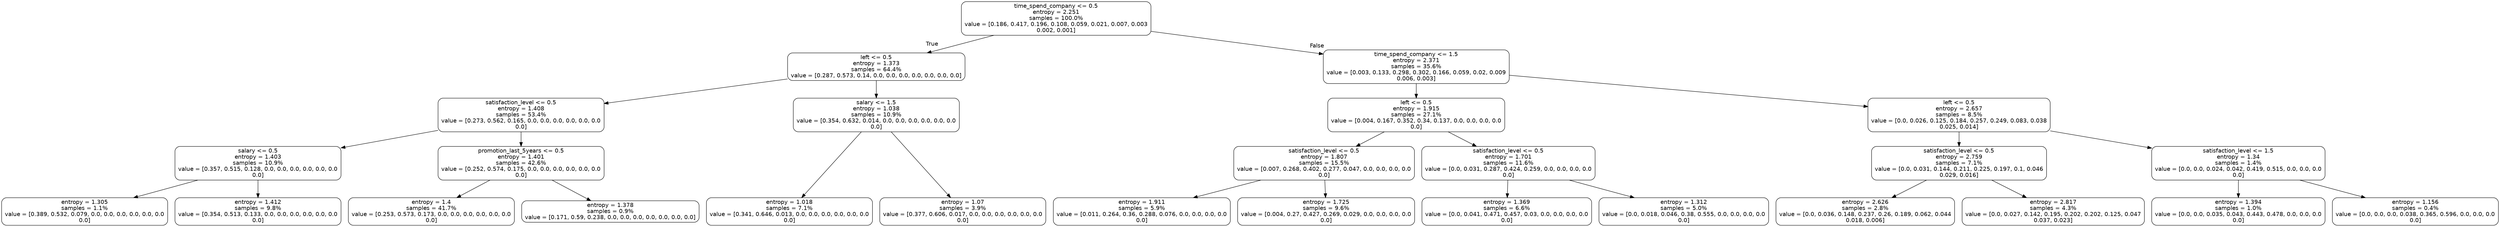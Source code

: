 digraph Tree {
node [shape=box, style="rounded", color="black", fontname=helvetica] ;
graph [ranksep=equally, splines=polyline] ;
edge [fontname=helvetica] ;
0 [label="time_spend_company <= 0.5\nentropy = 2.251\nsamples = 100.0%\nvalue = [0.186, 0.417, 0.196, 0.108, 0.059, 0.021, 0.007, 0.003\n0.002, 0.001]"] ;
1 [label="left <= 0.5\nentropy = 1.373\nsamples = 64.4%\nvalue = [0.287, 0.573, 0.14, 0.0, 0.0, 0.0, 0.0, 0.0, 0.0, 0.0]"] ;
0 -> 1 [labeldistance=2.5, labelangle=45, headlabel="True"] ;
2 [label="satisfaction_level <= 0.5\nentropy = 1.408\nsamples = 53.4%\nvalue = [0.273, 0.562, 0.165, 0.0, 0.0, 0.0, 0.0, 0.0, 0.0\n0.0]"] ;
1 -> 2 ;
3 [label="salary <= 0.5\nentropy = 1.403\nsamples = 10.9%\nvalue = [0.357, 0.515, 0.128, 0.0, 0.0, 0.0, 0.0, 0.0, 0.0\n0.0]"] ;
2 -> 3 ;
4 [label="entropy = 1.305\nsamples = 1.1%\nvalue = [0.389, 0.532, 0.079, 0.0, 0.0, 0.0, 0.0, 0.0, 0.0\n0.0]"] ;
3 -> 4 ;
5 [label="entropy = 1.412\nsamples = 9.8%\nvalue = [0.354, 0.513, 0.133, 0.0, 0.0, 0.0, 0.0, 0.0, 0.0\n0.0]"] ;
3 -> 5 ;
6 [label="promotion_last_5years <= 0.5\nentropy = 1.401\nsamples = 42.6%\nvalue = [0.252, 0.574, 0.175, 0.0, 0.0, 0.0, 0.0, 0.0, 0.0\n0.0]"] ;
2 -> 6 ;
7 [label="entropy = 1.4\nsamples = 41.7%\nvalue = [0.253, 0.573, 0.173, 0.0, 0.0, 0.0, 0.0, 0.0, 0.0\n0.0]"] ;
6 -> 7 ;
8 [label="entropy = 1.378\nsamples = 0.9%\nvalue = [0.171, 0.59, 0.238, 0.0, 0.0, 0.0, 0.0, 0.0, 0.0, 0.0]"] ;
6 -> 8 ;
9 [label="salary <= 1.5\nentropy = 1.038\nsamples = 10.9%\nvalue = [0.354, 0.632, 0.014, 0.0, 0.0, 0.0, 0.0, 0.0, 0.0\n0.0]"] ;
1 -> 9 ;
10 [label="entropy = 1.018\nsamples = 7.1%\nvalue = [0.341, 0.646, 0.013, 0.0, 0.0, 0.0, 0.0, 0.0, 0.0\n0.0]"] ;
9 -> 10 ;
11 [label="entropy = 1.07\nsamples = 3.9%\nvalue = [0.377, 0.606, 0.017, 0.0, 0.0, 0.0, 0.0, 0.0, 0.0\n0.0]"] ;
9 -> 11 ;
12 [label="time_spend_company <= 1.5\nentropy = 2.371\nsamples = 35.6%\nvalue = [0.003, 0.133, 0.298, 0.302, 0.166, 0.059, 0.02, 0.009\n0.006, 0.003]"] ;
0 -> 12 [labeldistance=2.5, labelangle=-45, headlabel="False"] ;
13 [label="left <= 0.5\nentropy = 1.915\nsamples = 27.1%\nvalue = [0.004, 0.167, 0.352, 0.34, 0.137, 0.0, 0.0, 0.0, 0.0\n0.0]"] ;
12 -> 13 ;
14 [label="satisfaction_level <= 0.5\nentropy = 1.807\nsamples = 15.5%\nvalue = [0.007, 0.268, 0.402, 0.277, 0.047, 0.0, 0.0, 0.0, 0.0\n0.0]"] ;
13 -> 14 ;
15 [label="entropy = 1.911\nsamples = 5.9%\nvalue = [0.011, 0.264, 0.36, 0.288, 0.076, 0.0, 0.0, 0.0, 0.0\n0.0]"] ;
14 -> 15 ;
16 [label="entropy = 1.725\nsamples = 9.6%\nvalue = [0.004, 0.27, 0.427, 0.269, 0.029, 0.0, 0.0, 0.0, 0.0\n0.0]"] ;
14 -> 16 ;
17 [label="satisfaction_level <= 0.5\nentropy = 1.701\nsamples = 11.6%\nvalue = [0.0, 0.031, 0.287, 0.424, 0.259, 0.0, 0.0, 0.0, 0.0\n0.0]"] ;
13 -> 17 ;
18 [label="entropy = 1.369\nsamples = 6.6%\nvalue = [0.0, 0.041, 0.471, 0.457, 0.03, 0.0, 0.0, 0.0, 0.0\n0.0]"] ;
17 -> 18 ;
19 [label="entropy = 1.312\nsamples = 5.0%\nvalue = [0.0, 0.018, 0.046, 0.38, 0.555, 0.0, 0.0, 0.0, 0.0\n0.0]"] ;
17 -> 19 ;
20 [label="left <= 0.5\nentropy = 2.657\nsamples = 8.5%\nvalue = [0.0, 0.026, 0.125, 0.184, 0.257, 0.249, 0.083, 0.038\n0.025, 0.014]"] ;
12 -> 20 ;
21 [label="satisfaction_level <= 0.5\nentropy = 2.759\nsamples = 7.1%\nvalue = [0.0, 0.031, 0.144, 0.211, 0.225, 0.197, 0.1, 0.046\n0.029, 0.016]"] ;
20 -> 21 ;
22 [label="entropy = 2.626\nsamples = 2.8%\nvalue = [0.0, 0.036, 0.148, 0.237, 0.26, 0.189, 0.062, 0.044\n0.018, 0.006]"] ;
21 -> 22 ;
23 [label="entropy = 2.817\nsamples = 4.3%\nvalue = [0.0, 0.027, 0.142, 0.195, 0.202, 0.202, 0.125, 0.047\n0.037, 0.023]"] ;
21 -> 23 ;
24 [label="satisfaction_level <= 1.5\nentropy = 1.34\nsamples = 1.4%\nvalue = [0.0, 0.0, 0.024, 0.042, 0.419, 0.515, 0.0, 0.0, 0.0\n0.0]"] ;
20 -> 24 ;
25 [label="entropy = 1.394\nsamples = 1.0%\nvalue = [0.0, 0.0, 0.035, 0.043, 0.443, 0.478, 0.0, 0.0, 0.0\n0.0]"] ;
24 -> 25 ;
26 [label="entropy = 1.156\nsamples = 0.4%\nvalue = [0.0, 0.0, 0.0, 0.038, 0.365, 0.596, 0.0, 0.0, 0.0\n0.0]"] ;
24 -> 26 ;
{rank=same ; 0} ;
{rank=same ; 1; 12} ;
{rank=same ; 2; 9; 13; 20} ;
{rank=same ; 3; 6; 14; 17; 21; 24} ;
{rank=same ; 4; 5; 7; 8; 10; 11; 15; 16; 18; 19; 22; 23; 25; 26} ;
}